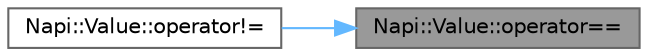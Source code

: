 digraph "Napi::Value::operator=="
{
 // LATEX_PDF_SIZE
  bgcolor="transparent";
  edge [fontname=Helvetica,fontsize=10,labelfontname=Helvetica,labelfontsize=10];
  node [fontname=Helvetica,fontsize=10,shape=box,height=0.2,width=0.4];
  rankdir="RL";
  Node1 [id="Node000001",label="Napi::Value::operator==",height=0.2,width=0.4,color="gray40", fillcolor="grey60", style="filled", fontcolor="black",tooltip="Tests if this value strictly equals another value."];
  Node1 -> Node2 [id="edge2_Node000001_Node000002",dir="back",color="steelblue1",style="solid",tooltip=" "];
  Node2 [id="Node000002",label="Napi::Value::operator!=",height=0.2,width=0.4,color="grey40", fillcolor="white", style="filled",URL="$class_napi_1_1_value.html#a580263f743cb763cda7a0c0e45c49951",tooltip="Tests if this value does not strictly equal another value."];
}
